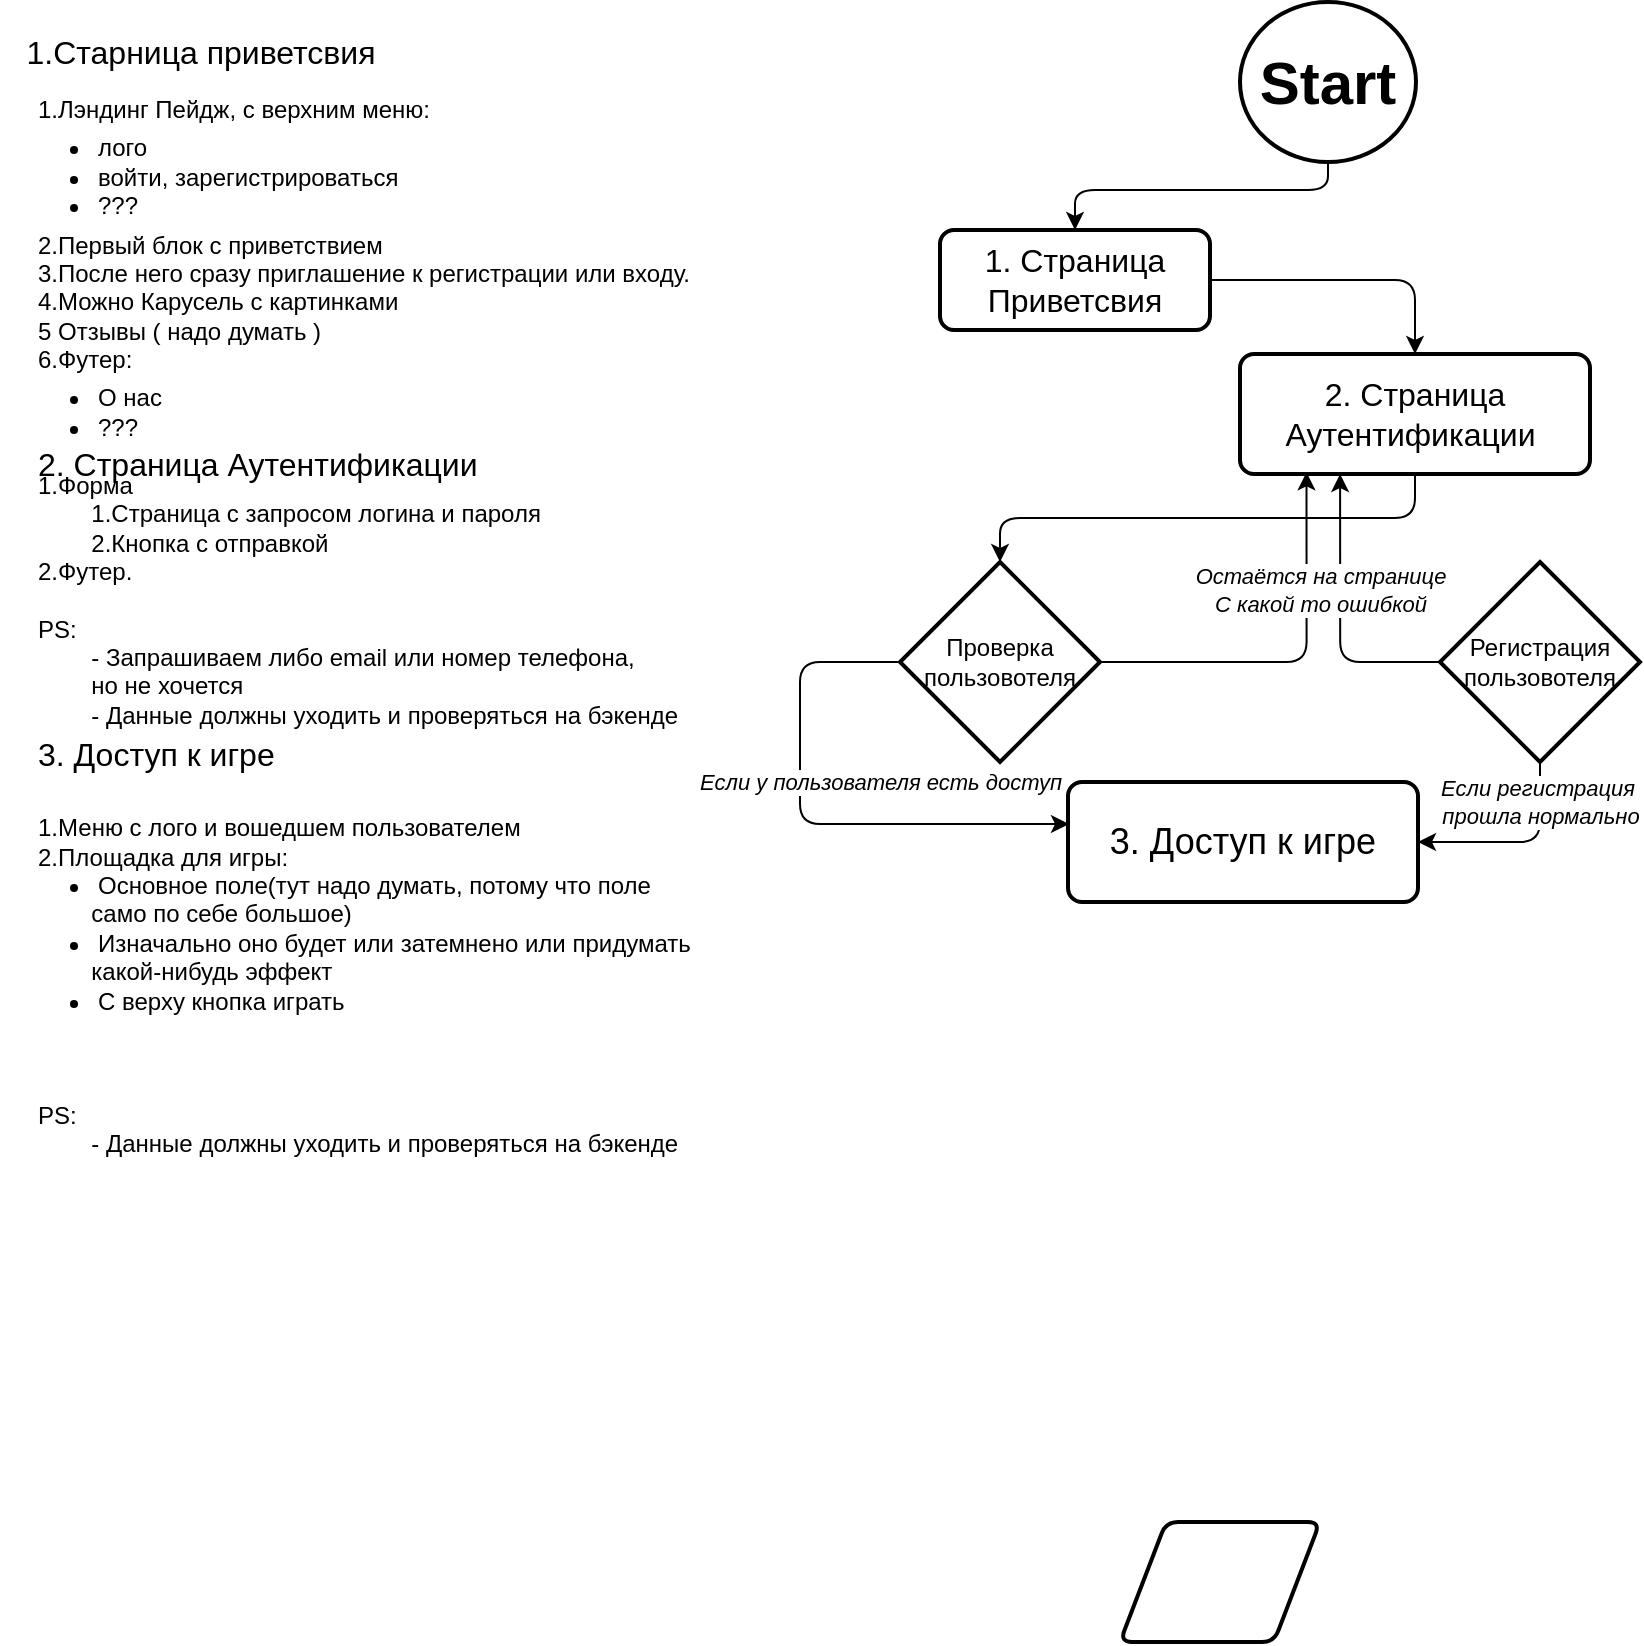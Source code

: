 <mxfile version="24.6.0" type="github">
  <diagram name="Страница — 1" id="wAo10VZih9NeWetnVAsV">
    <mxGraphModel dx="989" dy="538" grid="1" gridSize="10" guides="1" tooltips="1" connect="1" arrows="1" fold="1" page="1" pageScale="1" pageWidth="827" pageHeight="1169" math="0" shadow="0">
      <root>
        <mxCell id="0" />
        <mxCell id="1" parent="0" />
        <mxCell id="ALdWQ-n8G7G-X8uqLfA8-19" value="Если у пользователя есть доступ" style="edgeStyle=orthogonalEdgeStyle;rounded=1;orthogonalLoop=1;jettySize=auto;html=1;exitX=0;exitY=0.5;exitDx=0;exitDy=0;exitPerimeter=0;fontStyle=2;strokeColor=default;align=center;verticalAlign=middle;fontFamily=Helvetica;fontSize=11;fontColor=default;labelBackgroundColor=default;endArrow=classic;curved=0;entryX=0.003;entryY=0.344;entryDx=0;entryDy=0;entryPerimeter=0;" edge="1" parent="1" target="ALdWQ-n8G7G-X8uqLfA8-17">
          <mxGeometry x="0.286" y="21" relative="1" as="geometry">
            <mxPoint x="450" y="340" as="sourcePoint" />
            <mxPoint x="500" y="430" as="targetPoint" />
            <Array as="points">
              <mxPoint x="400" y="340" />
              <mxPoint x="400" y="421" />
              <mxPoint x="535" y="421" />
            </Array>
            <mxPoint as="offset" />
          </mxGeometry>
        </mxCell>
        <mxCell id="ALdWQ-n8G7G-X8uqLfA8-21" style="edgeStyle=orthogonalEdgeStyle;shape=connector;curved=0;rounded=1;orthogonalLoop=1;jettySize=auto;html=1;exitX=1;exitY=0.5;exitDx=0;exitDy=0;exitPerimeter=0;entryX=0.19;entryY=0.986;entryDx=0;entryDy=0;strokeColor=default;align=center;verticalAlign=middle;fontFamily=Helvetica;fontSize=11;fontColor=default;fontStyle=2;labelBackgroundColor=default;endArrow=classic;entryPerimeter=0;" edge="1" parent="1" source="ALdWQ-n8G7G-X8uqLfA8-1" target="ALdWQ-n8G7G-X8uqLfA8-9">
          <mxGeometry relative="1" as="geometry" />
        </mxCell>
        <mxCell id="ALdWQ-n8G7G-X8uqLfA8-1" value="Проверка пользовотеля" style="strokeWidth=2;html=1;shape=mxgraph.flowchart.decision;whiteSpace=wrap;" vertex="1" parent="1">
          <mxGeometry x="450" y="290" width="100" height="100" as="geometry" />
        </mxCell>
        <mxCell id="ALdWQ-n8G7G-X8uqLfA8-2" value="" style="shape=parallelogram;html=1;strokeWidth=2;perimeter=parallelogramPerimeter;whiteSpace=wrap;rounded=1;arcSize=12;size=0.23;" vertex="1" parent="1">
          <mxGeometry x="560" y="770" width="100" height="60" as="geometry" />
        </mxCell>
        <mxCell id="ALdWQ-n8G7G-X8uqLfA8-10" style="edgeStyle=orthogonalEdgeStyle;rounded=1;orthogonalLoop=1;jettySize=auto;html=1;entryX=0.5;entryY=0;entryDx=0;entryDy=0;strokeColor=default;align=center;verticalAlign=middle;fontFamily=Helvetica;fontSize=11;fontColor=default;labelBackgroundColor=default;endArrow=classic;curved=0;" edge="1" parent="1" source="ALdWQ-n8G7G-X8uqLfA8-3" target="ALdWQ-n8G7G-X8uqLfA8-9">
          <mxGeometry relative="1" as="geometry" />
        </mxCell>
        <mxCell id="ALdWQ-n8G7G-X8uqLfA8-3" value="&lt;font style=&quot;font-size: 16px;&quot;&gt;1. Страница Приветсвия&lt;/font&gt;" style="rounded=1;whiteSpace=wrap;html=1;absoluteArcSize=1;arcSize=14;strokeWidth=2;" vertex="1" parent="1">
          <mxGeometry x="470" y="124" width="135" height="50" as="geometry" />
        </mxCell>
        <mxCell id="ALdWQ-n8G7G-X8uqLfA8-5" style="edgeStyle=orthogonalEdgeStyle;rounded=1;orthogonalLoop=1;jettySize=auto;html=1;exitX=0.5;exitY=1;exitDx=0;exitDy=0;exitPerimeter=0;entryX=0.5;entryY=0;entryDx=0;entryDy=0;strokeColor=default;align=center;verticalAlign=middle;fontFamily=Helvetica;fontSize=11;fontColor=default;labelBackgroundColor=default;endArrow=classic;curved=0;" edge="1" parent="1" source="ALdWQ-n8G7G-X8uqLfA8-4" target="ALdWQ-n8G7G-X8uqLfA8-3">
          <mxGeometry relative="1" as="geometry">
            <Array as="points">
              <mxPoint x="664" y="104" />
              <mxPoint x="537" y="104" />
            </Array>
          </mxGeometry>
        </mxCell>
        <mxCell id="ALdWQ-n8G7G-X8uqLfA8-4" value="&lt;font style=&quot;font-size: 30px;&quot;&gt;&lt;b&gt;Start&lt;/b&gt;&lt;/font&gt;" style="strokeWidth=2;html=1;shape=mxgraph.flowchart.start_2;whiteSpace=wrap;" vertex="1" parent="1">
          <mxGeometry x="620" y="10" width="88" height="80" as="geometry" />
        </mxCell>
        <mxCell id="ALdWQ-n8G7G-X8uqLfA8-7" value="1.Старница приветсвия" style="text;html=1;align=center;verticalAlign=middle;resizable=0;points=[];autosize=1;strokeColor=none;fillColor=none;fontSize=16;" vertex="1" parent="1">
          <mxGeometry y="20" width="200" height="30" as="geometry" />
        </mxCell>
        <mxCell id="ALdWQ-n8G7G-X8uqLfA8-8" value="&lt;span style=&quot;background-color: initial;&quot;&gt;1.Лэндинг Пейдж, с&amp;nbsp;&lt;/span&gt;&lt;span style=&quot;background-color: initial;&quot;&gt;верхним меню:&lt;/span&gt;&lt;br&gt;&lt;div&gt;&lt;div&gt;&lt;ul style=&quot;padding-left: 30px; margin-top: 5px; padding-bottom: 0px; margin-bottom: 5px;&quot;&gt;&lt;li&gt;&lt;span style=&quot;background-color: initial;&quot;&gt;лого&lt;/span&gt;&lt;/li&gt;&lt;li&gt;войти, зарегистрироваться&lt;/li&gt;&lt;li&gt;???&lt;/li&gt;&lt;/ul&gt;&lt;/div&gt;&lt;div&gt;&lt;span style=&quot;background-color: initial;&quot;&gt;2.Первый блок с приветствием&lt;/span&gt;&lt;br&gt;&lt;/div&gt;&lt;div&gt;3.После него сразу приглашение&amp;nbsp;&lt;span style=&quot;background-color: initial;&quot;&gt;к регистрации&amp;nbsp;&lt;/span&gt;&lt;span style=&quot;background-color: initial;&quot;&gt;или входу.&lt;/span&gt;&lt;/div&gt;&lt;div&gt;4.Можно Карусель с картинками&lt;/div&gt;&lt;div&gt;5 Отзывы ( надо думать )&lt;/div&gt;&lt;div&gt;6.Футер:&lt;/div&gt;&lt;div&gt;&lt;ul style=&quot;margin-top: 5px; margin-bottom: 5px; padding-left: 30px;&quot;&gt;&lt;li&gt;О нас&lt;/li&gt;&lt;li&gt;???&lt;/li&gt;&lt;/ul&gt;&lt;div&gt;&lt;br&gt;&lt;/div&gt;&lt;div&gt;&lt;br&gt;&lt;/div&gt;&lt;/div&gt;&lt;/div&gt;" style="text;html=1;align=left;verticalAlign=middle;resizable=0;points=[];autosize=1;strokeColor=none;fillColor=none;" vertex="1" parent="1">
          <mxGeometry x="17" y="50" width="350" height="220" as="geometry" />
        </mxCell>
        <mxCell id="ALdWQ-n8G7G-X8uqLfA8-9" value="&lt;font style=&quot;font-size: 16px;&quot;&gt;2. Страница Аутентификации&amp;nbsp;&lt;/font&gt;" style="rounded=1;whiteSpace=wrap;html=1;absoluteArcSize=1;arcSize=14;strokeWidth=2;" vertex="1" parent="1">
          <mxGeometry x="620" y="186" width="175" height="60" as="geometry" />
        </mxCell>
        <mxCell id="ALdWQ-n8G7G-X8uqLfA8-11" value="2. Страница Аутентификации" style="text;align=left;verticalAlign=middle;resizable=0;points=[];autosize=1;strokeColor=none;fillColor=none;fontSize=16;" vertex="1" parent="1">
          <mxGeometry x="17" y="225" width="240" height="30" as="geometry" />
        </mxCell>
        <mxCell id="ALdWQ-n8G7G-X8uqLfA8-12" value="&lt;div&gt;&lt;span style=&quot;background-color: initial;&quot;&gt;1.Форма&lt;/span&gt;&lt;br&gt;&lt;/div&gt;&lt;span style=&quot;white-space: pre;&quot;&gt;&#x9;&lt;/span&gt;1.Страница с запросом логина и пароля&lt;div&gt;&lt;span style=&quot;white-space: pre;&quot;&gt;&#x9;&lt;/span&gt;2.Кнопка с отправкой&lt;/div&gt;&lt;div&gt;2.Футер.&lt;/div&gt;&lt;div&gt;&lt;br&gt;&lt;/div&gt;&lt;div&gt;PS:&lt;/div&gt;&lt;div&gt;&lt;span style=&quot;white-space: pre;&quot;&gt;&#x9;&lt;/span&gt;- Запрашиваем либо email или номер телефона,&amp;nbsp;&lt;/div&gt;&lt;div&gt;&lt;span style=&quot;white-space: pre;&quot;&gt;&#x9;&lt;/span&gt;но не хочется&lt;br&gt;&lt;div&gt;&lt;span style=&quot;white-space: pre;&quot;&gt;&#x9;&lt;/span&gt;- Данные должны уходить и проверяться на бэкенде&lt;/div&gt;&lt;/div&gt;" style="text;html=1;align=left;verticalAlign=middle;resizable=0;points=[];autosize=1;strokeColor=none;fillColor=none;" vertex="1" parent="1">
          <mxGeometry x="17" y="239" width="340" height="140" as="geometry" />
        </mxCell>
        <mxCell id="ALdWQ-n8G7G-X8uqLfA8-13" style="edgeStyle=orthogonalEdgeStyle;rounded=1;orthogonalLoop=1;jettySize=auto;html=1;exitX=0.5;exitY=1;exitDx=0;exitDy=0;entryX=0.5;entryY=0;entryDx=0;entryDy=0;entryPerimeter=0;curved=0;startArrow=none;startFill=0;" edge="1" parent="1" source="ALdWQ-n8G7G-X8uqLfA8-9" target="ALdWQ-n8G7G-X8uqLfA8-1">
          <mxGeometry relative="1" as="geometry" />
        </mxCell>
        <mxCell id="ALdWQ-n8G7G-X8uqLfA8-25" style="edgeStyle=orthogonalEdgeStyle;shape=connector;curved=0;rounded=1;orthogonalLoop=1;jettySize=auto;html=1;exitX=0.5;exitY=1;exitDx=0;exitDy=0;exitPerimeter=0;entryX=1;entryY=0.5;entryDx=0;entryDy=0;strokeColor=default;align=center;verticalAlign=middle;fontFamily=Helvetica;fontSize=11;fontColor=default;fontStyle=2;labelBackgroundColor=default;endArrow=classic;" edge="1" parent="1" source="ALdWQ-n8G7G-X8uqLfA8-15" target="ALdWQ-n8G7G-X8uqLfA8-17">
          <mxGeometry relative="1" as="geometry" />
        </mxCell>
        <mxCell id="ALdWQ-n8G7G-X8uqLfA8-28" value="Если регистрация&amp;nbsp;&lt;div&gt;прошла нормально&lt;/div&gt;" style="edgeLabel;html=1;align=center;verticalAlign=middle;resizable=0;points=[];fontFamily=Helvetica;fontSize=11;fontColor=default;fontStyle=2;labelBackgroundColor=default;" vertex="1" connectable="0" parent="ALdWQ-n8G7G-X8uqLfA8-25">
          <mxGeometry x="0.067" y="-2" relative="1" as="geometry">
            <mxPoint x="14" y="-18" as="offset" />
          </mxGeometry>
        </mxCell>
        <mxCell id="ALdWQ-n8G7G-X8uqLfA8-26" style="edgeStyle=orthogonalEdgeStyle;shape=connector;curved=0;rounded=1;orthogonalLoop=1;jettySize=auto;html=1;exitX=0;exitY=0.5;exitDx=0;exitDy=0;exitPerimeter=0;strokeColor=default;align=center;verticalAlign=middle;fontFamily=Helvetica;fontSize=11;fontColor=default;fontStyle=2;labelBackgroundColor=default;endArrow=classic;entryX=0.286;entryY=1;entryDx=0;entryDy=0;entryPerimeter=0;" edge="1" parent="1" source="ALdWQ-n8G7G-X8uqLfA8-15" target="ALdWQ-n8G7G-X8uqLfA8-9">
          <mxGeometry relative="1" as="geometry">
            <mxPoint x="670" y="250" as="targetPoint" />
          </mxGeometry>
        </mxCell>
        <mxCell id="ALdWQ-n8G7G-X8uqLfA8-27" value="Остаётся на странице&lt;div&gt;С какой то ошибкой&lt;/div&gt;" style="edgeLabel;html=1;align=center;verticalAlign=middle;resizable=0;points=[];fontFamily=Helvetica;fontSize=11;fontColor=default;fontStyle=2;labelBackgroundColor=default;" vertex="1" connectable="0" parent="ALdWQ-n8G7G-X8uqLfA8-26">
          <mxGeometry x="0.192" relative="1" as="geometry">
            <mxPoint x="-10" as="offset" />
          </mxGeometry>
        </mxCell>
        <mxCell id="ALdWQ-n8G7G-X8uqLfA8-15" value="Регистрация пользовотеля" style="strokeWidth=2;html=1;shape=mxgraph.flowchart.decision;whiteSpace=wrap;" vertex="1" parent="1">
          <mxGeometry x="720" y="290" width="100" height="100" as="geometry" />
        </mxCell>
        <mxCell id="ALdWQ-n8G7G-X8uqLfA8-17" value="&lt;span style=&quot;font-size: 18px;&quot;&gt;3. Доступ к игре&lt;/span&gt;" style="rounded=1;whiteSpace=wrap;html=1;absoluteArcSize=1;arcSize=14;strokeWidth=2;" vertex="1" parent="1">
          <mxGeometry x="534" y="400" width="175" height="60" as="geometry" />
        </mxCell>
        <mxCell id="ALdWQ-n8G7G-X8uqLfA8-32" value="3. Доступ к игре" style="text;align=left;verticalAlign=middle;resizable=0;points=[];autosize=1;strokeColor=none;fillColor=none;fontSize=16;" vertex="1" parent="1">
          <mxGeometry x="17" y="370" width="140" height="30" as="geometry" />
        </mxCell>
        <mxCell id="ALdWQ-n8G7G-X8uqLfA8-33" value="&lt;div&gt;&lt;span style=&quot;background-color: initial;&quot;&gt;1.Меню с лого и вошедшем пользователем&lt;/span&gt;&lt;/div&gt;&lt;div&gt;2.Площадка для игры:&lt;/div&gt;&lt;div&gt;&lt;ul style=&quot;padding-left: 30px; margin-top: 0px; margin-bottom: 0px;&quot;&gt;&lt;li&gt;Основное поле(тут надо думать, потому что поле&amp;nbsp;&lt;/li&gt;&lt;/ul&gt;&lt;span style=&quot;background-color: initial;&quot;&gt;&lt;span style=&quot;white-space: pre;&quot;&gt;&#x9;&lt;/span&gt;само по себе большое)&amp;nbsp;&lt;/span&gt;&lt;br&gt;&lt;ul style=&quot;padding-left: 30px; margin-top: 0px; margin-bottom: 0px;&quot;&gt;&lt;li&gt;Изначально оно будет или затемнено или придумать&lt;/li&gt;&lt;/ul&gt;&lt;span style=&quot;background-color: initial;&quot;&gt;&lt;span style=&quot;white-space: pre;&quot;&gt;&#x9;&lt;/span&gt;какой-нибудь эффект&amp;nbsp;&lt;/span&gt;&lt;/div&gt;&lt;div&gt;&lt;ul style=&quot;padding-left: 30px; margin-top: 0px; margin-bottom: 0px;&quot;&gt;&lt;li&gt;С верху кнопка играть&lt;/li&gt;&lt;/ul&gt;&lt;div&gt;&lt;br&gt;&lt;/div&gt;&lt;/div&gt;&lt;div&gt;&lt;br&gt;&lt;/div&gt;&lt;div&gt;&lt;br&gt;&lt;/div&gt;&lt;div&gt;PS:&lt;br&gt;&lt;div&gt;&lt;span style=&quot;white-space: pre;&quot;&gt;&#x9;&lt;/span&gt;- Данные должны уходить и проверяться на бэкенде&lt;/div&gt;&lt;/div&gt;" style="text;html=1;align=left;verticalAlign=middle;resizable=0;points=[];autosize=1;strokeColor=none;fillColor=none;" vertex="1" parent="1">
          <mxGeometry x="17" y="407" width="350" height="190" as="geometry" />
        </mxCell>
      </root>
    </mxGraphModel>
  </diagram>
</mxfile>
